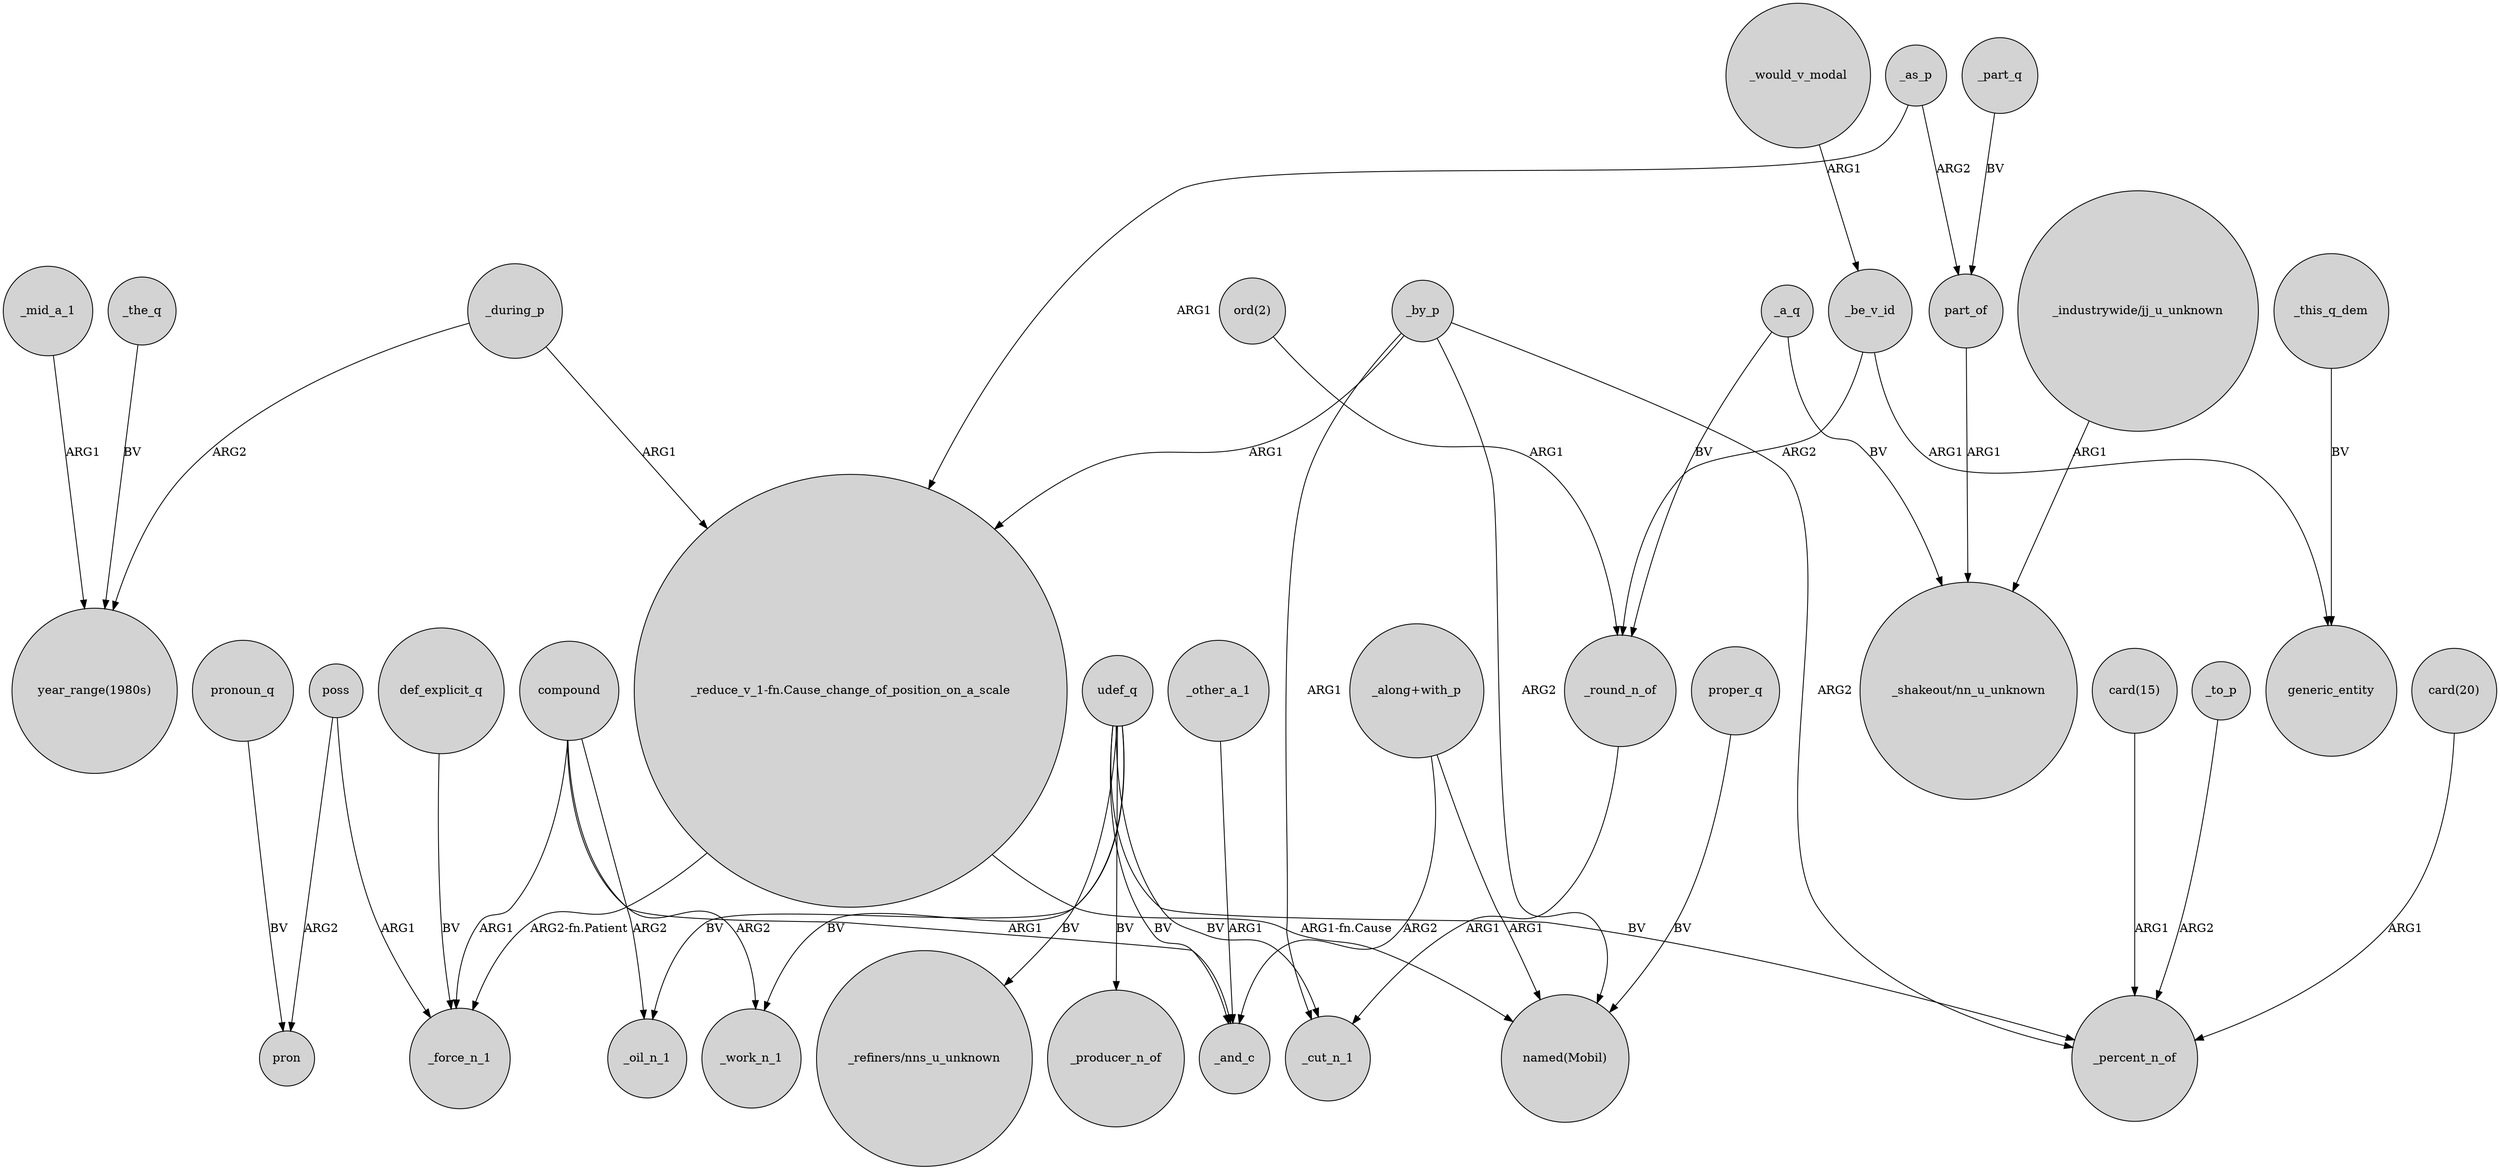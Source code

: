 digraph {
	node [shape=circle style=filled]
	_mid_a_1 -> "year_range(1980s)" [label=ARG1]
	_by_p -> "_reduce_v_1-fn.Cause_change_of_position_on_a_scale" [label=ARG1]
	part_of -> "_shakeout/nn_u_unknown" [label=ARG1]
	"_reduce_v_1-fn.Cause_change_of_position_on_a_scale" -> _force_n_1 [label="ARG2-fn.Patient"]
	_be_v_id -> _round_n_of [label=ARG2]
	_as_p -> "_reduce_v_1-fn.Cause_change_of_position_on_a_scale" [label=ARG1]
	"_industrywide/jj_u_unknown" -> "_shakeout/nn_u_unknown" [label=ARG1]
	poss -> pron [label=ARG2]
	"card(15)" -> _percent_n_of [label=ARG1]
	_round_n_of -> _cut_n_1 [label=ARG1]
	poss -> _force_n_1 [label=ARG1]
	_as_p -> part_of [label=ARG2]
	compound -> _force_n_1 [label=ARG1]
	_during_p -> "_reduce_v_1-fn.Cause_change_of_position_on_a_scale" [label=ARG1]
	"ord(2)" -> _round_n_of [label=ARG1]
	_during_p -> "year_range(1980s)" [label=ARG2]
	proper_q -> "named(Mobil)" [label=BV]
	_would_v_modal -> _be_v_id [label=ARG1]
	compound -> _work_n_1 [label=ARG2]
	_be_v_id -> generic_entity [label=ARG1]
	_a_q -> "_shakeout/nn_u_unknown" [label=BV]
	_by_p -> _cut_n_1 [label=ARG1]
	_by_p -> _percent_n_of [label=ARG2]
	_part_q -> part_of [label=BV]
	"_reduce_v_1-fn.Cause_change_of_position_on_a_scale" -> "named(Mobil)" [label="ARG1-fn.Cause"]
	compound -> _oil_n_1 [label=ARG2]
	_other_a_1 -> _and_c [label=ARG1]
	pronoun_q -> pron [label=BV]
	_this_q_dem -> generic_entity [label=BV]
	_a_q -> _round_n_of [label=BV]
	compound -> _and_c [label=ARG1]
	udef_q -> _cut_n_1 [label=BV]
	"_along+with_p" -> _and_c [label=ARG2]
	def_explicit_q -> _force_n_1 [label=BV]
	udef_q -> _oil_n_1 [label=BV]
	_to_p -> _percent_n_of [label=ARG2]
	udef_q -> _percent_n_of [label=BV]
	udef_q -> "_refiners/nns_u_unknown" [label=BV]
	udef_q -> _and_c [label=BV]
	_by_p -> "named(Mobil)" [label=ARG2]
	udef_q -> _producer_n_of [label=BV]
	_the_q -> "year_range(1980s)" [label=BV]
	"card(20)" -> _percent_n_of [label=ARG1]
	"_along+with_p" -> "named(Mobil)" [label=ARG1]
	udef_q -> _work_n_1 [label=BV]
}

